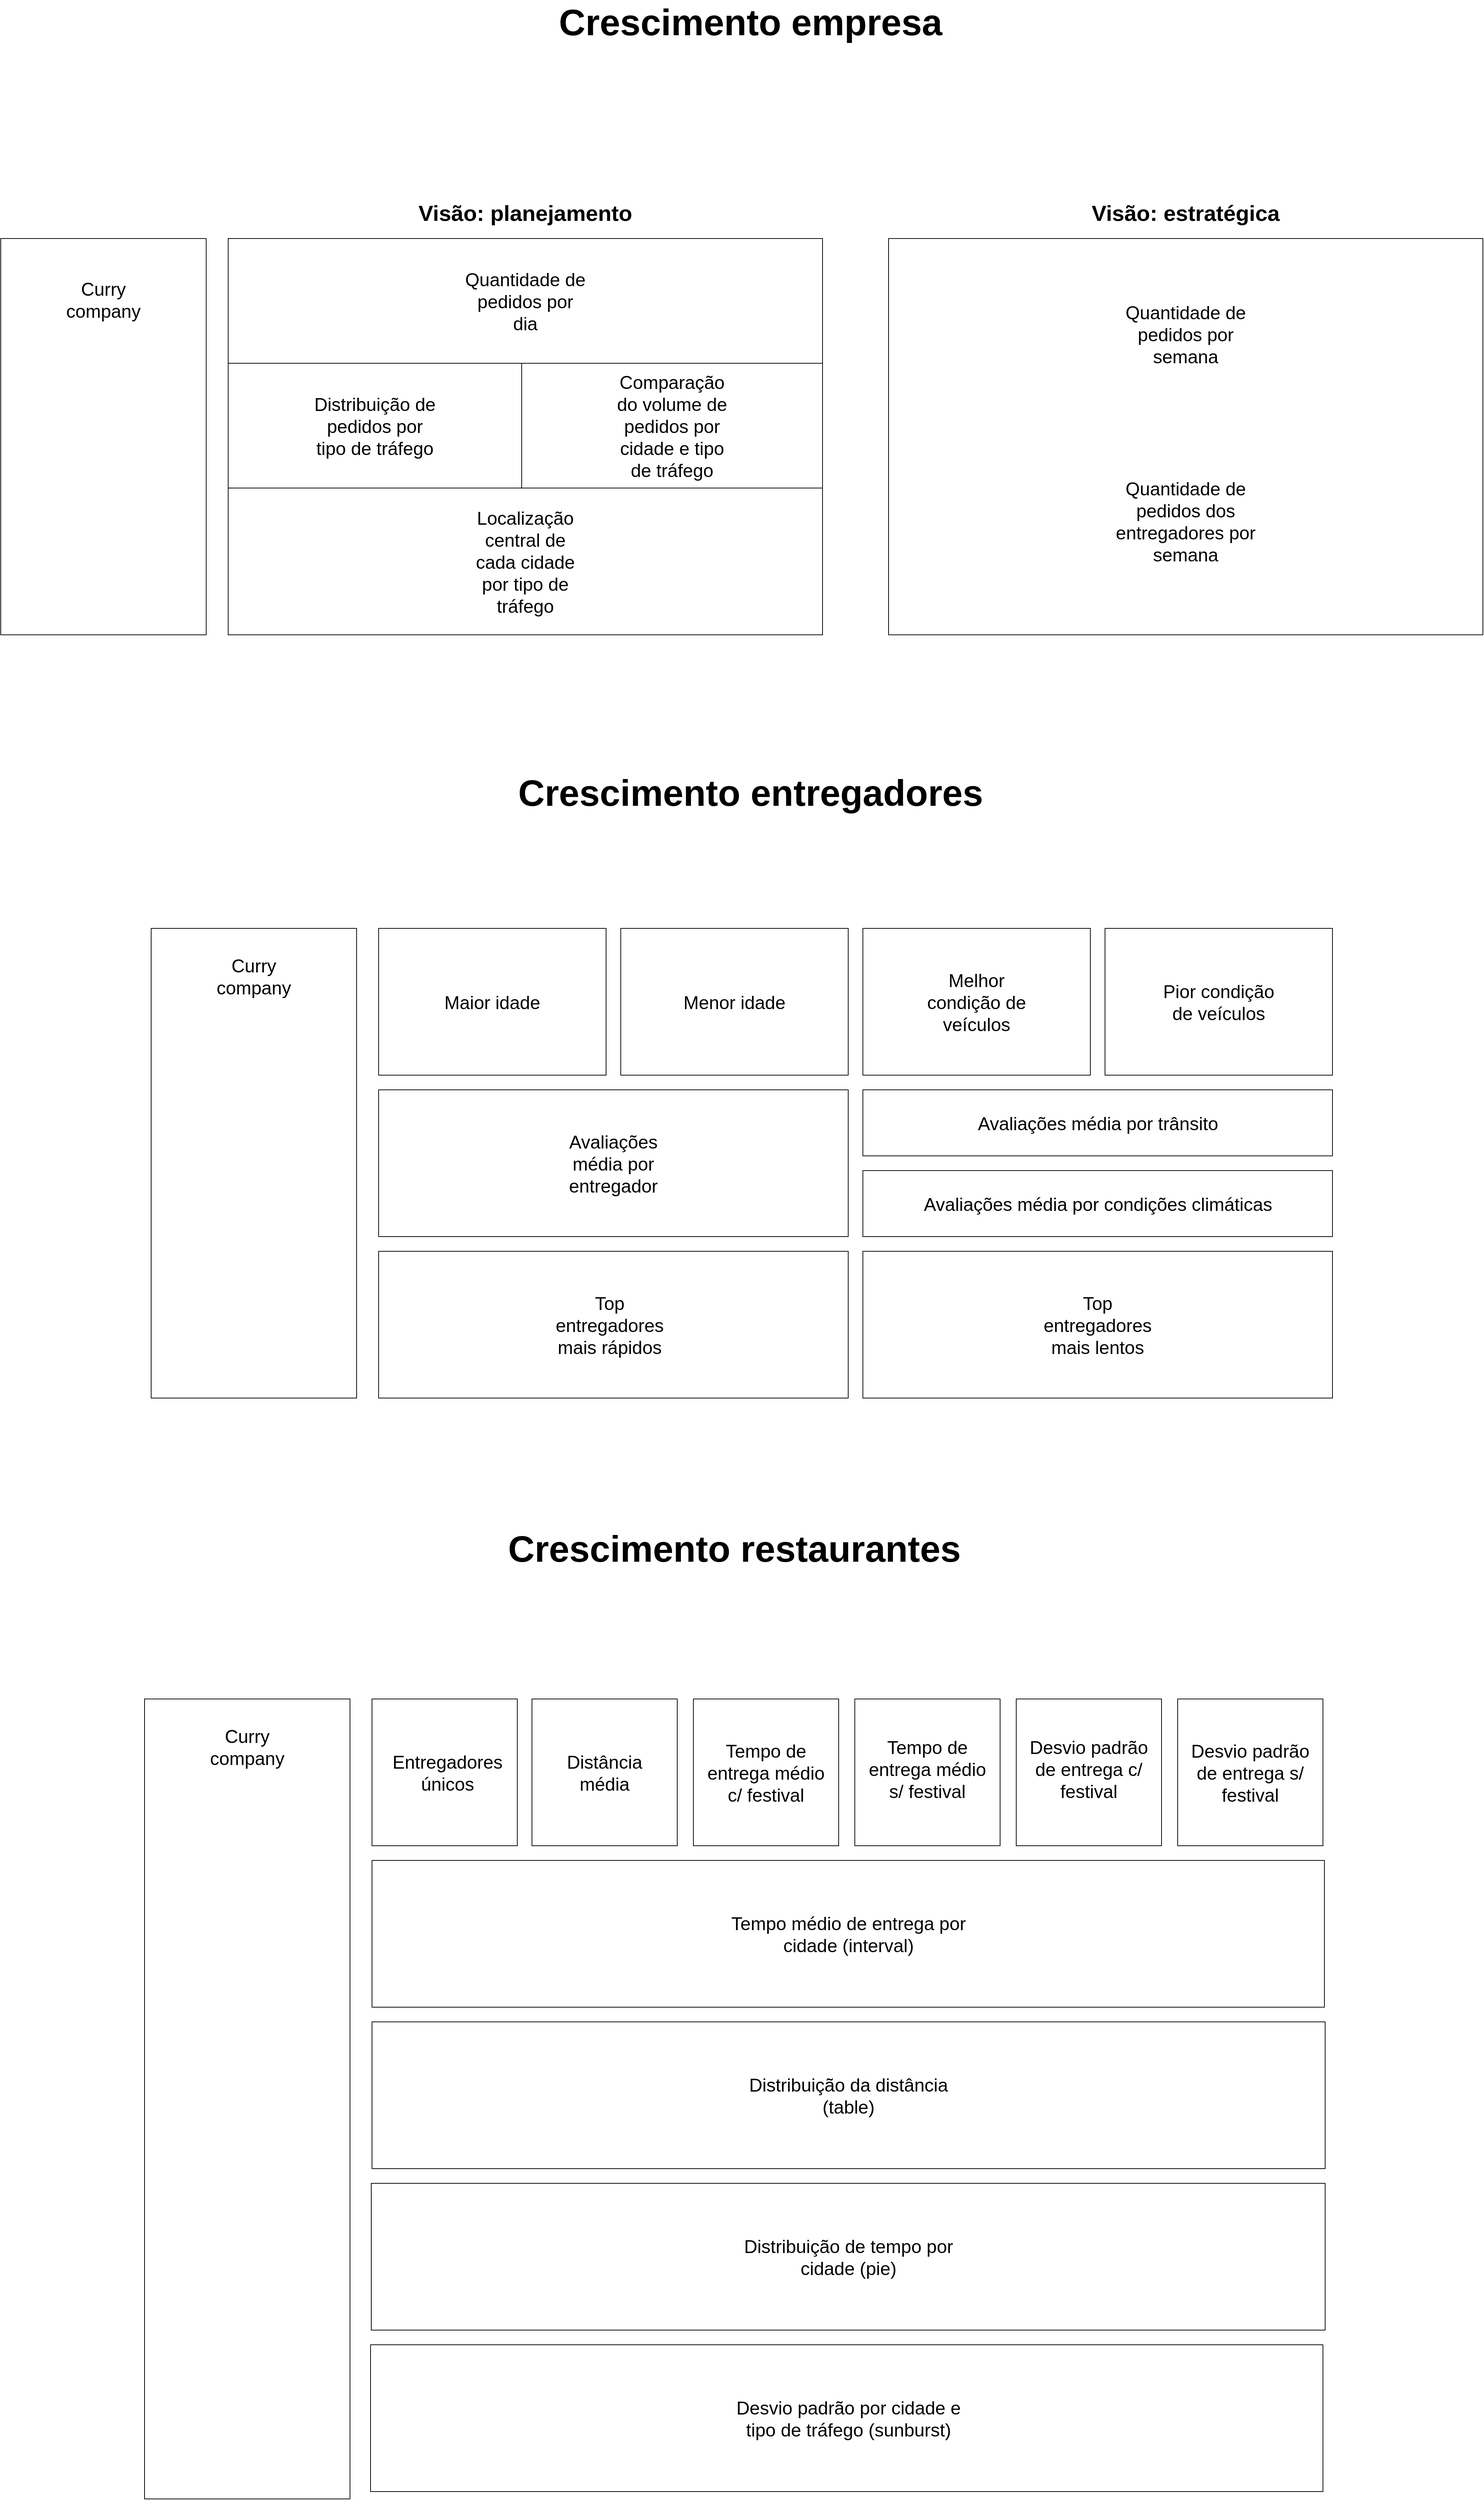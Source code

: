 <mxfile version="21.0.6" type="device"><diagram name="Página-1" id="_CusOzzb-rY2zN5FfKKu"><mxGraphModel dx="2735" dy="2275" grid="1" gridSize="10" guides="1" tooltips="1" connect="1" arrows="1" fold="1" page="1" pageScale="1" pageWidth="827" pageHeight="1169" math="0" shadow="0"><root><mxCell id="0"/><mxCell id="1" parent="0"/><mxCell id="h1aLAoeRygjc6uNrivxt-1" value="" style="rounded=0;whiteSpace=wrap;html=1;" parent="1" vertex="1"><mxGeometry x="-235" y="20" width="810" height="540" as="geometry"/></mxCell><mxCell id="h1aLAoeRygjc6uNrivxt-2" value="" style="rounded=0;whiteSpace=wrap;html=1;" parent="1" vertex="1"><mxGeometry x="-235" y="20" width="400" height="540" as="geometry"/></mxCell><mxCell id="h1aLAoeRygjc6uNrivxt-3" value="" style="rounded=0;whiteSpace=wrap;html=1;" parent="1" vertex="1"><mxGeometry x="-235" y="20" width="810" height="170" as="geometry"/></mxCell><mxCell id="h1aLAoeRygjc6uNrivxt-4" value="" style="rounded=0;whiteSpace=wrap;html=1;" parent="1" vertex="1"><mxGeometry x="-235" y="190" width="400" height="170" as="geometry"/></mxCell><mxCell id="h1aLAoeRygjc6uNrivxt-5" value="" style="rounded=0;whiteSpace=wrap;html=1;" parent="1" vertex="1"><mxGeometry x="-235" y="390" width="400" height="170" as="geometry"/></mxCell><mxCell id="h1aLAoeRygjc6uNrivxt-6" value="" style="rounded=0;whiteSpace=wrap;html=1;" parent="1" vertex="1"><mxGeometry x="575" y="190" height="170" as="geometry"/></mxCell><mxCell id="h1aLAoeRygjc6uNrivxt-7" value="" style="rounded=0;whiteSpace=wrap;html=1;" parent="1" vertex="1"><mxGeometry x="575" y="20" height="200" as="geometry"/></mxCell><mxCell id="h1aLAoeRygjc6uNrivxt-8" value="" style="rounded=0;whiteSpace=wrap;html=1;" parent="1" vertex="1"><mxGeometry x="-235" y="360" width="810" height="200" as="geometry"/></mxCell><mxCell id="h1aLAoeRygjc6uNrivxt-11" value="&lt;font style=&quot;font-size: 25px;&quot;&gt;Quantidade de&lt;br&gt;pedidos por dia&lt;/font&gt;" style="text;html=1;strokeColor=none;fillColor=none;align=center;verticalAlign=middle;whiteSpace=wrap;rounded=0;" parent="1" vertex="1"><mxGeometry x="85" y="70" width="170" height="70" as="geometry"/></mxCell><mxCell id="h1aLAoeRygjc6uNrivxt-12" value="" style="rounded=0;whiteSpace=wrap;html=1;" parent="1" vertex="1"><mxGeometry x="665" y="20" width="810" height="540" as="geometry"/></mxCell><mxCell id="h1aLAoeRygjc6uNrivxt-20" value="&lt;font style=&quot;font-size: 25px;&quot;&gt;Quantidade de&lt;br&gt;pedidos por semana&lt;/font&gt;" style="text;html=1;strokeColor=none;fillColor=none;align=center;verticalAlign=middle;whiteSpace=wrap;rounded=0;" parent="1" vertex="1"><mxGeometry x="985" y="115" width="170" height="70" as="geometry"/></mxCell><mxCell id="h1aLAoeRygjc6uNrivxt-21" value="&lt;b&gt;&lt;font style=&quot;font-size: 30px;&quot;&gt;Visão: estratégica&lt;/font&gt;&lt;/b&gt;" style="text;html=1;strokeColor=none;fillColor=none;align=center;verticalAlign=middle;whiteSpace=wrap;rounded=0;shadow=0;" parent="1" vertex="1"><mxGeometry x="915" y="-30" width="310" height="30" as="geometry"/></mxCell><mxCell id="h1aLAoeRygjc6uNrivxt-22" value="&lt;b&gt;&lt;font style=&quot;font-size: 30px;&quot;&gt;Visão: planejamento&lt;/font&gt;&lt;/b&gt;" style="text;html=1;strokeColor=none;fillColor=none;align=center;verticalAlign=middle;whiteSpace=wrap;rounded=0;shadow=0;" parent="1" vertex="1"><mxGeometry x="15" y="-30" width="310" height="30" as="geometry"/></mxCell><mxCell id="h1aLAoeRygjc6uNrivxt-23" value="&lt;font style=&quot;font-size: 25px;&quot;&gt;Distribuição de&lt;br&gt;pedidos por&lt;br&gt;tipo de tráfego&lt;/font&gt;" style="text;html=1;strokeColor=none;fillColor=none;align=center;verticalAlign=middle;whiteSpace=wrap;rounded=0;" parent="1" vertex="1"><mxGeometry x="-120" y="240" width="170" height="70" as="geometry"/></mxCell><mxCell id="h1aLAoeRygjc6uNrivxt-24" value="&lt;font style=&quot;font-size: 25px;&quot;&gt;Comparação do volume de pedidos por cidade e tipo de tráfego&lt;/font&gt;" style="text;html=1;strokeColor=none;fillColor=none;align=center;verticalAlign=middle;whiteSpace=wrap;rounded=0;" parent="1" vertex="1"><mxGeometry x="285" y="240" width="170" height="70" as="geometry"/></mxCell><mxCell id="h1aLAoeRygjc6uNrivxt-25" value="&lt;font style=&quot;font-size: 25px;&quot;&gt;Quantidade de pedidos dos entregadores por semana&lt;/font&gt;" style="text;html=1;strokeColor=none;fillColor=none;align=center;verticalAlign=middle;whiteSpace=wrap;rounded=0;" parent="1" vertex="1"><mxGeometry x="960" y="370" width="220" height="70" as="geometry"/></mxCell><mxCell id="h1aLAoeRygjc6uNrivxt-26" value="&lt;font style=&quot;font-size: 25px;&quot;&gt;Localização central de cada cidade por tipo de tráfego&lt;/font&gt;" style="text;html=1;strokeColor=none;fillColor=none;align=center;verticalAlign=middle;whiteSpace=wrap;rounded=0;" parent="1" vertex="1"><mxGeometry x="85" y="425" width="170" height="70" as="geometry"/></mxCell><mxCell id="h1aLAoeRygjc6uNrivxt-27" value="&lt;b&gt;&lt;font style=&quot;font-size: 50px;&quot;&gt;Crescimento empresa&lt;/font&gt;&lt;/b&gt;" style="text;html=1;strokeColor=none;fillColor=none;align=center;verticalAlign=middle;whiteSpace=wrap;rounded=0;shadow=0;" parent="1" vertex="1"><mxGeometry x="207" y="-300" width="540" height="50" as="geometry"/></mxCell><mxCell id="ao1ydNEawb13w5vajDdo-1" value="" style="rounded=0;whiteSpace=wrap;html=1;" parent="1" vertex="1"><mxGeometry x="-545" y="20" width="280" height="540" as="geometry"/></mxCell><mxCell id="ao1ydNEawb13w5vajDdo-2" value="&lt;font style=&quot;font-size: 25px;&quot;&gt;Curry company&lt;/font&gt;" style="text;html=1;strokeColor=none;fillColor=none;align=center;verticalAlign=middle;whiteSpace=wrap;rounded=0;" parent="1" vertex="1"><mxGeometry x="-490" y="80" width="170" height="45" as="geometry"/></mxCell><mxCell id="gIfVZwoMxWGaKQ3VIvzl-1" value="&lt;b&gt;&lt;font style=&quot;font-size: 50px;&quot;&gt;Crescimento entregadores&lt;/font&gt;&lt;/b&gt;" style="text;html=1;strokeColor=none;fillColor=none;align=center;verticalAlign=middle;whiteSpace=wrap;rounded=0;shadow=0;" parent="1" vertex="1"><mxGeometry x="127" y="760" width="700" height="30" as="geometry"/></mxCell><mxCell id="gIfVZwoMxWGaKQ3VIvzl-3" value="" style="rounded=0;whiteSpace=wrap;html=1;" parent="1" vertex="1"><mxGeometry x="-340" y="960" width="280" height="640" as="geometry"/></mxCell><mxCell id="gIfVZwoMxWGaKQ3VIvzl-5" value="" style="rounded=0;whiteSpace=wrap;html=1;" parent="1" vertex="1"><mxGeometry x="-30" y="960" width="310" height="200" as="geometry"/></mxCell><mxCell id="gIfVZwoMxWGaKQ3VIvzl-6" value="" style="rounded=0;whiteSpace=wrap;html=1;" parent="1" vertex="1"><mxGeometry x="300" y="960" width="310" height="200" as="geometry"/></mxCell><mxCell id="gIfVZwoMxWGaKQ3VIvzl-7" value="" style="rounded=0;whiteSpace=wrap;html=1;" parent="1" vertex="1"><mxGeometry x="630" y="960" width="310" height="200" as="geometry"/></mxCell><mxCell id="gIfVZwoMxWGaKQ3VIvzl-8" value="" style="rounded=0;whiteSpace=wrap;html=1;" parent="1" vertex="1"><mxGeometry x="960" y="960" width="310" height="200" as="geometry"/></mxCell><mxCell id="gIfVZwoMxWGaKQ3VIvzl-9" value="&lt;font style=&quot;font-size: 25px;&quot;&gt;Maior idade&lt;/font&gt;" style="text;html=1;strokeColor=none;fillColor=none;align=center;verticalAlign=middle;whiteSpace=wrap;rounded=0;" parent="1" vertex="1"><mxGeometry x="40" y="1025" width="170" height="70" as="geometry"/></mxCell><mxCell id="gIfVZwoMxWGaKQ3VIvzl-10" value="&lt;font style=&quot;font-size: 25px;&quot;&gt;Menor idade&lt;/font&gt;" style="text;html=1;strokeColor=none;fillColor=none;align=center;verticalAlign=middle;whiteSpace=wrap;rounded=0;" parent="1" vertex="1"><mxGeometry x="370" y="1025" width="170" height="70" as="geometry"/></mxCell><mxCell id="gIfVZwoMxWGaKQ3VIvzl-11" value="&lt;font style=&quot;font-size: 25px;&quot;&gt;Melhor condição de veículos&lt;/font&gt;" style="text;html=1;strokeColor=none;fillColor=none;align=center;verticalAlign=middle;whiteSpace=wrap;rounded=0;" parent="1" vertex="1"><mxGeometry x="700" y="1025" width="170" height="70" as="geometry"/></mxCell><mxCell id="gIfVZwoMxWGaKQ3VIvzl-12" value="&lt;font style=&quot;font-size: 25px;&quot;&gt;Pior condição de veículos&lt;/font&gt;" style="text;html=1;strokeColor=none;fillColor=none;align=center;verticalAlign=middle;whiteSpace=wrap;rounded=0;" parent="1" vertex="1"><mxGeometry x="1030" y="1025" width="170" height="70" as="geometry"/></mxCell><mxCell id="gIfVZwoMxWGaKQ3VIvzl-13" value="" style="rounded=0;whiteSpace=wrap;html=1;" parent="1" vertex="1"><mxGeometry x="-30" y="1180" width="640" height="200" as="geometry"/></mxCell><mxCell id="gIfVZwoMxWGaKQ3VIvzl-14" value="&lt;font style=&quot;font-size: 25px;&quot;&gt;Avaliações média por entregador&lt;/font&gt;" style="text;html=1;strokeColor=none;fillColor=none;align=center;verticalAlign=middle;whiteSpace=wrap;rounded=0;" parent="1" vertex="1"><mxGeometry x="205" y="1245" width="170" height="70" as="geometry"/></mxCell><mxCell id="gIfVZwoMxWGaKQ3VIvzl-15" value="" style="rounded=0;whiteSpace=wrap;html=1;" parent="1" vertex="1"><mxGeometry x="630" y="1180" width="640" height="90" as="geometry"/></mxCell><mxCell id="gIfVZwoMxWGaKQ3VIvzl-17" value="" style="rounded=0;whiteSpace=wrap;html=1;" parent="1" vertex="1"><mxGeometry x="630" y="1290" width="640" height="90" as="geometry"/></mxCell><mxCell id="gIfVZwoMxWGaKQ3VIvzl-18" value="&lt;font style=&quot;font-size: 25px;&quot;&gt;Avaliações média por trânsito&lt;/font&gt;" style="text;html=1;strokeColor=none;fillColor=none;align=center;verticalAlign=middle;whiteSpace=wrap;rounded=0;" parent="1" vertex="1"><mxGeometry x="767.5" y="1190" width="365" height="70" as="geometry"/></mxCell><mxCell id="gIfVZwoMxWGaKQ3VIvzl-19" value="&lt;font style=&quot;font-size: 25px;&quot;&gt;Avaliações média por condições climáticas&lt;/font&gt;" style="text;html=1;strokeColor=none;fillColor=none;align=center;verticalAlign=middle;whiteSpace=wrap;rounded=0;" parent="1" vertex="1"><mxGeometry x="688.75" y="1300" width="522.5" height="70" as="geometry"/></mxCell><mxCell id="gIfVZwoMxWGaKQ3VIvzl-20" value="" style="rounded=0;whiteSpace=wrap;html=1;" parent="1" vertex="1"><mxGeometry x="-30" y="1400" width="640" height="200" as="geometry"/></mxCell><mxCell id="gIfVZwoMxWGaKQ3VIvzl-21" value="&lt;font style=&quot;font-size: 25px;&quot;&gt;Top entregadores mais rápidos&lt;br&gt;&lt;/font&gt;" style="text;html=1;strokeColor=none;fillColor=none;align=center;verticalAlign=middle;whiteSpace=wrap;rounded=0;" parent="1" vertex="1"><mxGeometry x="200" y="1465" width="170" height="70" as="geometry"/></mxCell><mxCell id="gIfVZwoMxWGaKQ3VIvzl-22" value="" style="rounded=0;whiteSpace=wrap;html=1;" parent="1" vertex="1"><mxGeometry x="630" y="1400" width="640" height="200" as="geometry"/></mxCell><mxCell id="gIfVZwoMxWGaKQ3VIvzl-23" value="&lt;font style=&quot;font-size: 25px;&quot;&gt;Top entregadores mais lentos&lt;br&gt;&lt;/font&gt;" style="text;html=1;strokeColor=none;fillColor=none;align=center;verticalAlign=middle;whiteSpace=wrap;rounded=0;" parent="1" vertex="1"><mxGeometry x="865" y="1465" width="170" height="70" as="geometry"/></mxCell><mxCell id="gIfVZwoMxWGaKQ3VIvzl-24" value="&lt;font style=&quot;font-size: 25px;&quot;&gt;Curry company&lt;/font&gt;" style="text;html=1;strokeColor=none;fillColor=none;align=center;verticalAlign=middle;whiteSpace=wrap;rounded=0;" parent="1" vertex="1"><mxGeometry x="-285" y="990" width="170" height="70" as="geometry"/></mxCell><mxCell id="8PrR-2jWPXyHn6p5MuMS-22" value="" style="rounded=0;whiteSpace=wrap;html=1;" vertex="1" parent="1"><mxGeometry x="-349" y="2010" width="280" height="1090" as="geometry"/></mxCell><mxCell id="8PrR-2jWPXyHn6p5MuMS-37" value="" style="rounded=0;whiteSpace=wrap;html=1;" vertex="1" parent="1"><mxGeometry x="-39" y="2010" width="198" height="200" as="geometry"/></mxCell><mxCell id="8PrR-2jWPXyHn6p5MuMS-41" value="&lt;font style=&quot;font-size: 25px;&quot;&gt;Curry company&lt;/font&gt;" style="text;html=1;strokeColor=none;fillColor=none;align=center;verticalAlign=middle;whiteSpace=wrap;rounded=0;" vertex="1" parent="1"><mxGeometry x="-294" y="2040" width="170" height="70" as="geometry"/></mxCell><mxCell id="8PrR-2jWPXyHn6p5MuMS-42" value="&lt;b&gt;&lt;font style=&quot;font-size: 50px;&quot;&gt;Crescimento restaurantes&lt;/font&gt;&lt;/b&gt;" style="text;html=1;strokeColor=none;fillColor=none;align=center;verticalAlign=middle;whiteSpace=wrap;rounded=0;shadow=0;" vertex="1" parent="1"><mxGeometry x="105" y="1790" width="700" height="30" as="geometry"/></mxCell><mxCell id="8PrR-2jWPXyHn6p5MuMS-43" value="" style="rounded=0;whiteSpace=wrap;html=1;" vertex="1" parent="1"><mxGeometry x="-39" y="2230" width="1298" height="200" as="geometry"/></mxCell><mxCell id="8PrR-2jWPXyHn6p5MuMS-44" value="" style="rounded=0;whiteSpace=wrap;html=1;" vertex="1" parent="1"><mxGeometry x="-39" y="2450" width="1299" height="200" as="geometry"/></mxCell><mxCell id="8PrR-2jWPXyHn6p5MuMS-45" value="" style="rounded=0;whiteSpace=wrap;html=1;" vertex="1" parent="1"><mxGeometry x="-41" y="2890" width="1298" height="200" as="geometry"/></mxCell><mxCell id="8PrR-2jWPXyHn6p5MuMS-46" value="" style="rounded=0;whiteSpace=wrap;html=1;" vertex="1" parent="1"><mxGeometry x="179" y="2010" width="198" height="200" as="geometry"/></mxCell><mxCell id="8PrR-2jWPXyHn6p5MuMS-47" value="" style="rounded=0;whiteSpace=wrap;html=1;" vertex="1" parent="1"><mxGeometry x="399" y="2010" width="198" height="200" as="geometry"/></mxCell><mxCell id="8PrR-2jWPXyHn6p5MuMS-48" value="" style="rounded=0;whiteSpace=wrap;html=1;" vertex="1" parent="1"><mxGeometry x="619" y="2010" width="198" height="200" as="geometry"/></mxCell><mxCell id="8PrR-2jWPXyHn6p5MuMS-49" value="" style="rounded=0;whiteSpace=wrap;html=1;" vertex="1" parent="1"><mxGeometry x="839" y="2010" width="198" height="200" as="geometry"/></mxCell><mxCell id="8PrR-2jWPXyHn6p5MuMS-50" value="" style="rounded=0;whiteSpace=wrap;html=1;" vertex="1" parent="1"><mxGeometry x="1059" y="2010" width="198" height="200" as="geometry"/></mxCell><mxCell id="8PrR-2jWPXyHn6p5MuMS-51" value="&lt;font style=&quot;font-size: 25px;&quot;&gt;Entregadores&lt;br&gt;únicos&lt;br&gt;&lt;/font&gt;" style="text;html=1;strokeColor=none;fillColor=none;align=center;verticalAlign=middle;whiteSpace=wrap;rounded=0;" vertex="1" parent="1"><mxGeometry x="-21" y="2075" width="170" height="70" as="geometry"/></mxCell><mxCell id="8PrR-2jWPXyHn6p5MuMS-52" value="&lt;font style=&quot;font-size: 25px;&quot;&gt;Distância&lt;br&gt;média&lt;br&gt;&lt;/font&gt;" style="text;html=1;strokeColor=none;fillColor=none;align=center;verticalAlign=middle;whiteSpace=wrap;rounded=0;" vertex="1" parent="1"><mxGeometry x="193" y="2075" width="170" height="70" as="geometry"/></mxCell><mxCell id="8PrR-2jWPXyHn6p5MuMS-55" value="&lt;font style=&quot;font-size: 25px;&quot;&gt;Tempo de entrega médio&lt;br&gt;c/ festival&lt;br&gt;&lt;/font&gt;" style="text;html=1;strokeColor=none;fillColor=none;align=center;verticalAlign=middle;whiteSpace=wrap;rounded=0;" vertex="1" parent="1"><mxGeometry x="413" y="2075" width="170" height="70" as="geometry"/></mxCell><mxCell id="8PrR-2jWPXyHn6p5MuMS-56" value="&lt;font style=&quot;font-size: 25px;&quot;&gt;Desvio padrão de entrega c/ festival&lt;br&gt;&lt;/font&gt;" style="text;html=1;strokeColor=none;fillColor=none;align=center;verticalAlign=middle;whiteSpace=wrap;rounded=0;" vertex="1" parent="1"><mxGeometry x="853" y="2070" width="170" height="70" as="geometry"/></mxCell><mxCell id="8PrR-2jWPXyHn6p5MuMS-57" value="&lt;font style=&quot;font-size: 25px;&quot;&gt;Desvio padrão de entrega s/ festival&lt;br&gt;&lt;/font&gt;" style="text;html=1;strokeColor=none;fillColor=none;align=center;verticalAlign=middle;whiteSpace=wrap;rounded=0;" vertex="1" parent="1"><mxGeometry x="1073" y="2075" width="170" height="70" as="geometry"/></mxCell><mxCell id="8PrR-2jWPXyHn6p5MuMS-58" value="&lt;font style=&quot;font-size: 25px;&quot;&gt;Tempo de entrega médio&lt;br&gt;s/ festival&lt;br&gt;&lt;/font&gt;" style="text;html=1;strokeColor=none;fillColor=none;align=center;verticalAlign=middle;whiteSpace=wrap;rounded=0;" vertex="1" parent="1"><mxGeometry x="633" y="2070" width="170" height="70" as="geometry"/></mxCell><mxCell id="8PrR-2jWPXyHn6p5MuMS-59" value="&lt;font style=&quot;font-size: 25px;&quot;&gt;Distribuição da distância&lt;br&gt;(table)&lt;br&gt;&lt;/font&gt;" style="text;html=1;strokeColor=none;fillColor=none;align=center;verticalAlign=middle;whiteSpace=wrap;rounded=0;" vertex="1" parent="1"><mxGeometry x="448" y="2515" width="325" height="70" as="geometry"/></mxCell><mxCell id="8PrR-2jWPXyHn6p5MuMS-61" value="" style="rounded=0;whiteSpace=wrap;html=1;" vertex="1" parent="1"><mxGeometry x="-40" y="2670" width="1300" height="200" as="geometry"/></mxCell><mxCell id="8PrR-2jWPXyHn6p5MuMS-62" value="&lt;font style=&quot;font-size: 25px;&quot;&gt;Tempo médio de entrega por cidade (interval)&lt;br&gt;&lt;/font&gt;" style="text;html=1;strokeColor=none;fillColor=none;align=center;verticalAlign=middle;whiteSpace=wrap;rounded=0;" vertex="1" parent="1"><mxGeometry x="436.5" y="2295" width="347" height="70" as="geometry"/></mxCell><mxCell id="8PrR-2jWPXyHn6p5MuMS-63" value="&lt;font style=&quot;font-size: 25px;&quot;&gt;Desvio padrão por cidade e tipo de tráfego (sunburst)&lt;br&gt;&lt;/font&gt;" style="text;html=1;strokeColor=none;fillColor=none;align=center;verticalAlign=middle;whiteSpace=wrap;rounded=0;" vertex="1" parent="1"><mxGeometry x="437" y="2955" width="347" height="70" as="geometry"/></mxCell><mxCell id="8PrR-2jWPXyHn6p5MuMS-67" value="&lt;font style=&quot;font-size: 25px;&quot;&gt;Distribuição de tempo por cidade (pie)&lt;br&gt;&lt;/font&gt;" style="text;html=1;strokeColor=none;fillColor=none;align=center;verticalAlign=middle;whiteSpace=wrap;rounded=0;" vertex="1" parent="1"><mxGeometry x="448" y="2735" width="325" height="70" as="geometry"/></mxCell></root></mxGraphModel></diagram></mxfile>